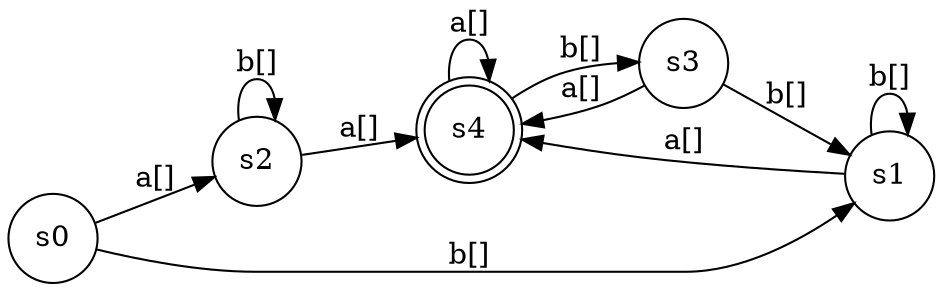 digraph finite_state_machine {
	rankdir=LR size="8,5"
	node [shape=circle]
	s0
	node [shape=doublecircle]
	s4
	node [shape=circle]
	s0 -> s2 [label="a[]"]
	s0 -> s1 [label="b[]"]
	s1 -> s4 [label="a[]"]
	s1 -> s1 [label="b[]"]
	s2 -> s4 [label="a[]"]
	s2 -> s2 [label="b[]"]
	s3 -> s4 [label="a[]"]
	s3 -> s1 [label="b[]"]
	s4 -> s4 [label="a[]"]
	s4 -> s3 [label="b[]"]
}
